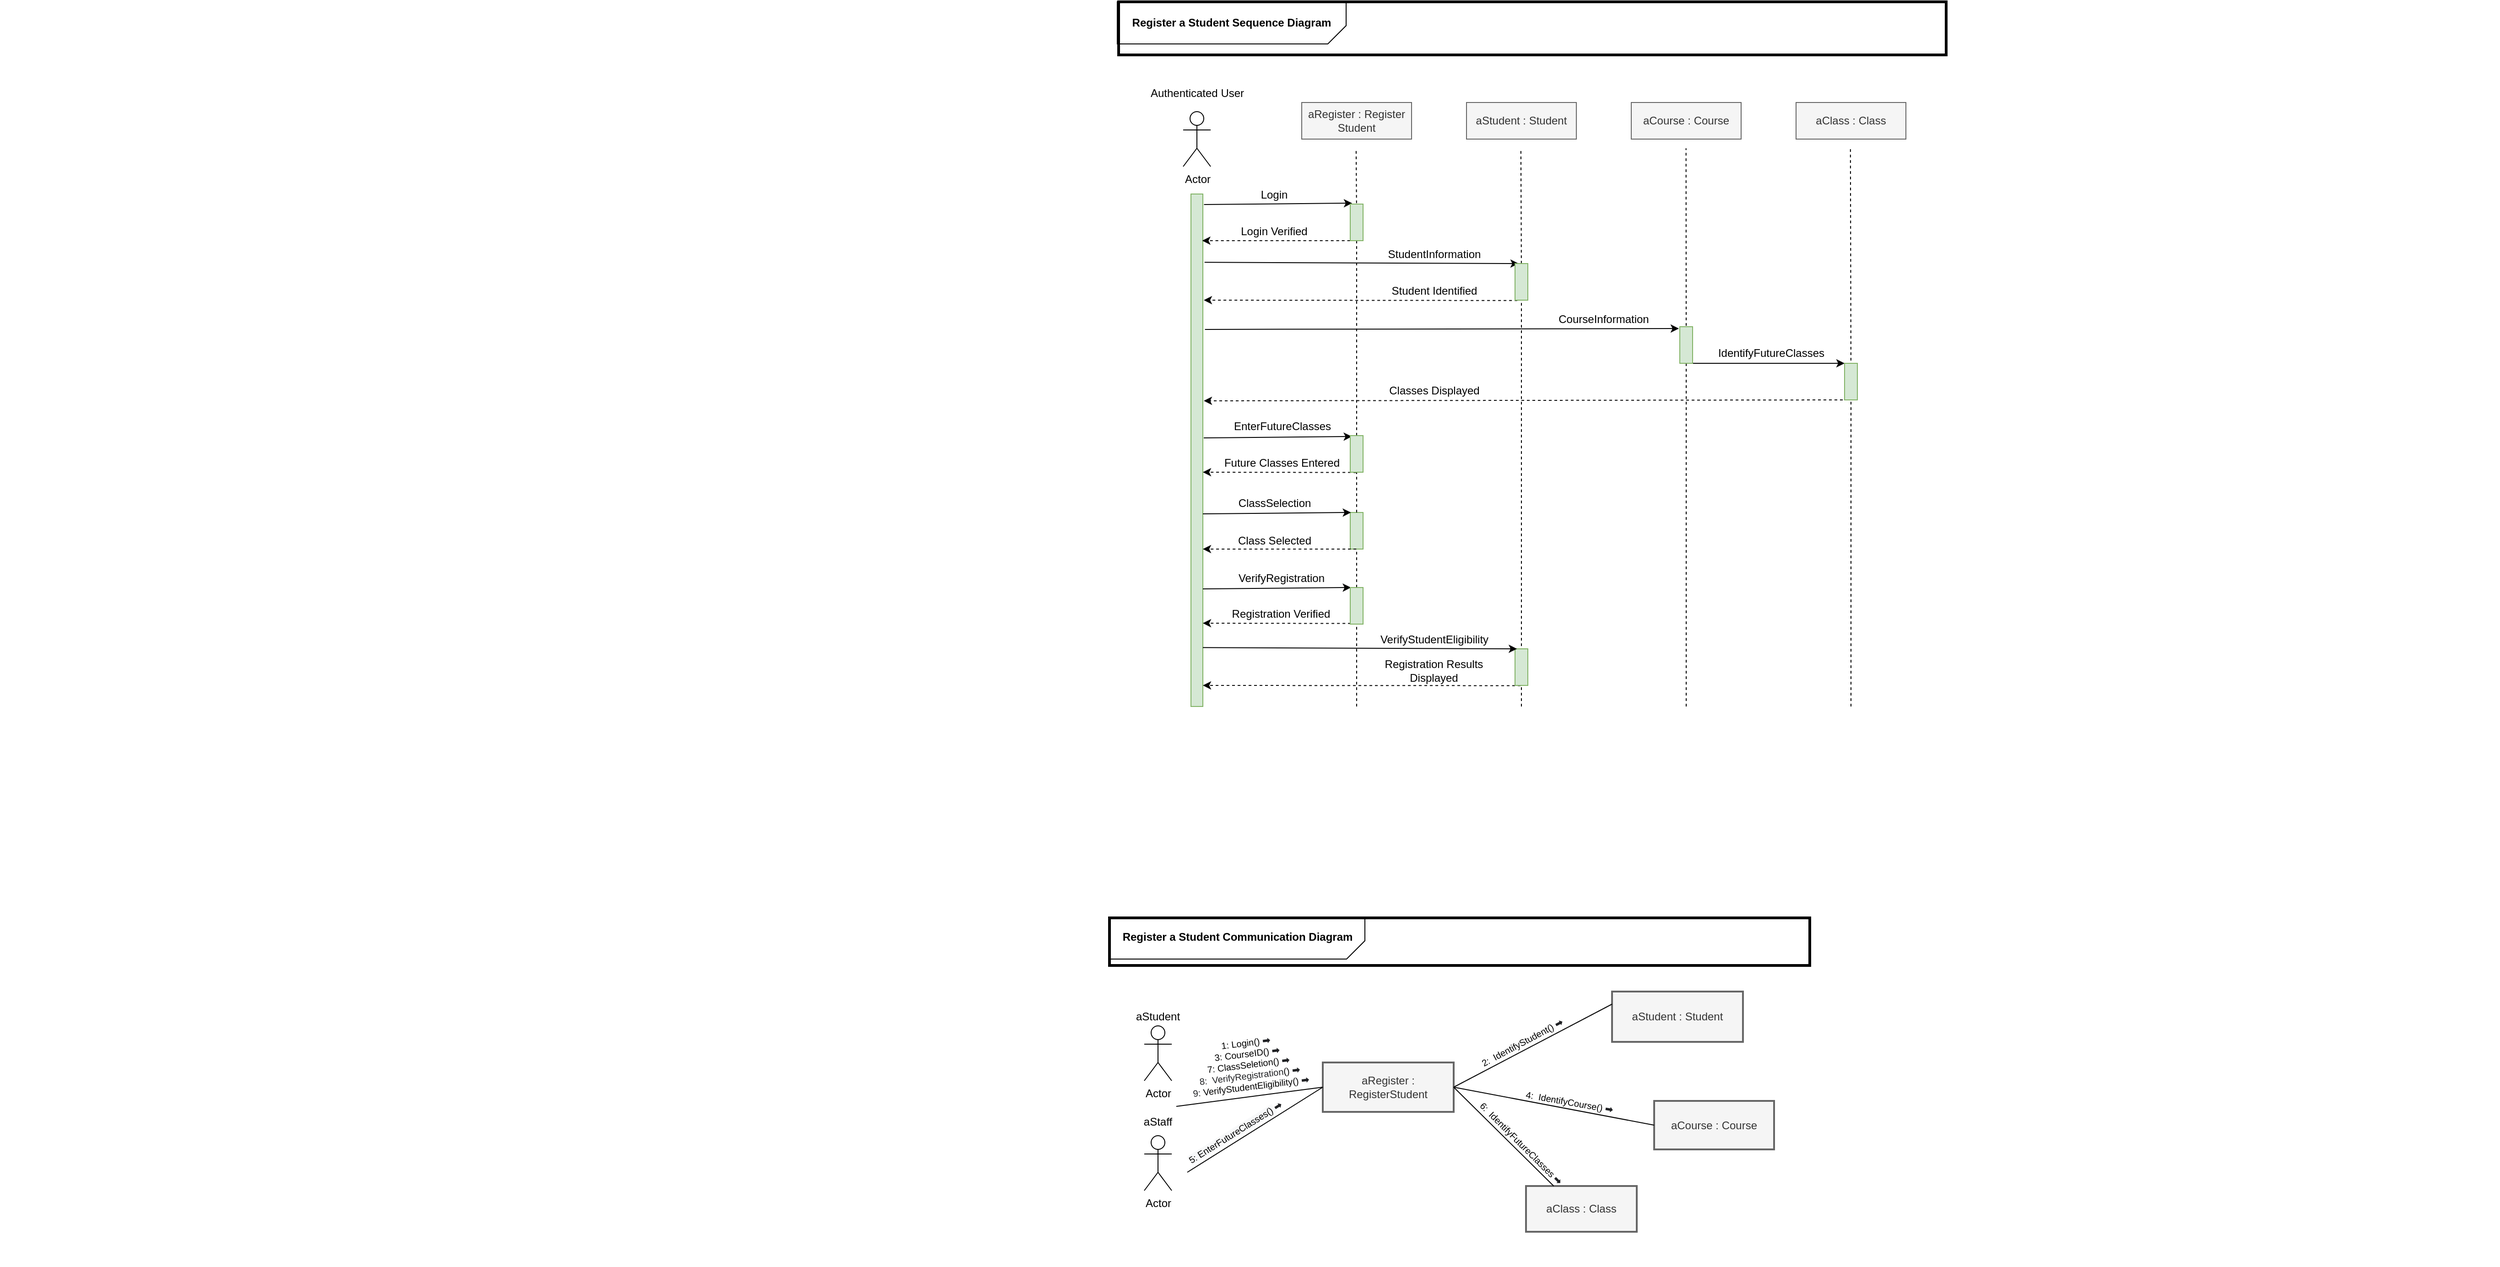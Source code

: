 <mxfile version="14.0.1" type="github">
  <diagram id="WgGNXocE23IqrcMPY2u2" name="Page-1">
    <mxGraphModel dx="4216" dy="573" grid="1" gridSize="10" guides="1" tooltips="1" connect="1" arrows="1" fold="1" page="1" pageScale="1" pageWidth="3300" pageHeight="2339" math="0" shadow="0">
      <root>
        <mxCell id="0" />
        <mxCell id="1" parent="0" />
        <mxCell id="3fiQfD3PMQG2XW41a9uW-1" value="Actor" style="shape=umlActor;verticalLabelPosition=bottom;verticalAlign=top;html=1;outlineConnect=0;" vertex="1" parent="1">
          <mxGeometry x="290.5" y="220" width="30" height="60" as="geometry" />
        </mxCell>
        <mxCell id="3fiQfD3PMQG2XW41a9uW-2" value="Authenticated User" style="text;html=1;strokeColor=none;fillColor=none;align=center;verticalAlign=middle;whiteSpace=wrap;rounded=0;" vertex="1" parent="1">
          <mxGeometry x="226.5" y="190" width="158" height="20" as="geometry" />
        </mxCell>
        <mxCell id="3fiQfD3PMQG2XW41a9uW-3" value="aRegister : Register Student" style="rounded=0;whiteSpace=wrap;html=1;fillColor=#f5f5f5;strokeColor=#666666;fontColor=#333333;" vertex="1" parent="1">
          <mxGeometry x="420" y="210" width="120" height="40" as="geometry" />
        </mxCell>
        <mxCell id="3fiQfD3PMQG2XW41a9uW-4" value="aStudent : Student" style="rounded=0;whiteSpace=wrap;html=1;fillColor=#f5f5f5;strokeColor=#666666;fontColor=#333333;" vertex="1" parent="1">
          <mxGeometry x="600" y="210" width="120" height="40" as="geometry" />
        </mxCell>
        <mxCell id="3fiQfD3PMQG2XW41a9uW-5" value="aClass : Class" style="rounded=0;whiteSpace=wrap;html=1;fillColor=#f5f5f5;strokeColor=#666666;fontColor=#333333;" vertex="1" parent="1">
          <mxGeometry x="960" y="210" width="120" height="40" as="geometry" />
        </mxCell>
        <mxCell id="3fiQfD3PMQG2XW41a9uW-8" value="" style="endArrow=none;dashed=1;html=1;" edge="1" parent="1">
          <mxGeometry width="50" height="50" relative="1" as="geometry">
            <mxPoint x="479.882" y="320" as="sourcePoint" />
            <mxPoint x="479.41" y="260" as="targetPoint" />
          </mxGeometry>
        </mxCell>
        <mxCell id="3fiQfD3PMQG2XW41a9uW-9" value="" style="endArrow=none;dashed=1;html=1;" edge="1" parent="1">
          <mxGeometry width="50" height="50" relative="1" as="geometry">
            <mxPoint x="659.937" y="386" as="sourcePoint" />
            <mxPoint x="659.41" y="260" as="targetPoint" />
          </mxGeometry>
        </mxCell>
        <mxCell id="3fiQfD3PMQG2XW41a9uW-10" value="" style="endArrow=none;dashed=1;html=1;" edge="1" parent="1">
          <mxGeometry width="50" height="50" relative="1" as="geometry">
            <mxPoint x="839.984" y="460" as="sourcePoint" />
            <mxPoint x="839.82" y="260" as="targetPoint" />
          </mxGeometry>
        </mxCell>
        <mxCell id="3fiQfD3PMQG2XW41a9uW-11" value="aCourse : Course" style="rounded=0;whiteSpace=wrap;html=1;fillColor=#f5f5f5;strokeColor=#666666;fontColor=#333333;" vertex="1" parent="1">
          <mxGeometry x="780" y="210" width="120" height="40" as="geometry" />
        </mxCell>
        <mxCell id="3fiQfD3PMQG2XW41a9uW-12" value="" style="endArrow=none;dashed=1;html=1;" edge="1" parent="1">
          <mxGeometry width="50" height="50" relative="1" as="geometry">
            <mxPoint x="1019.959" y="498" as="sourcePoint" />
            <mxPoint x="1019.41" y="260" as="targetPoint" />
          </mxGeometry>
        </mxCell>
        <mxCell id="3fiQfD3PMQG2XW41a9uW-18" value="" style="endArrow=classic;html=1;exitX=1.024;exitY=0.024;exitDx=0;exitDy=0;exitPerimeter=0;entryX=0;entryY=0;entryDx=0;entryDy=0;" edge="1" parent="1">
          <mxGeometry width="50" height="50" relative="1" as="geometry">
            <mxPoint x="313.24" y="321.52" as="sourcePoint" />
            <mxPoint x="475" y="320" as="targetPoint" />
          </mxGeometry>
        </mxCell>
        <mxCell id="3fiQfD3PMQG2XW41a9uW-21" value="Login" style="text;html=1;strokeColor=none;fillColor=none;align=center;verticalAlign=middle;whiteSpace=wrap;rounded=0;" vertex="1" parent="1">
          <mxGeometry x="370" y="301" width="40" height="20" as="geometry" />
        </mxCell>
        <mxCell id="3fiQfD3PMQG2XW41a9uW-22" value="StudentInformation" style="text;html=1;strokeColor=none;fillColor=none;align=center;verticalAlign=middle;whiteSpace=wrap;rounded=0;" vertex="1" parent="1">
          <mxGeometry x="500" y="366" width="130" height="20" as="geometry" />
        </mxCell>
        <mxCell id="3fiQfD3PMQG2XW41a9uW-23" value="" style="endArrow=classic;html=1;exitX=1.086;exitY=0.166;exitDx=0;exitDy=0;exitPerimeter=0;" edge="1" parent="1">
          <mxGeometry width="50" height="50" relative="1" as="geometry">
            <mxPoint x="313.86" y="384.68" as="sourcePoint" />
            <mxPoint x="657" y="386" as="targetPoint" />
          </mxGeometry>
        </mxCell>
        <mxCell id="3fiQfD3PMQG2XW41a9uW-25" value="" style="endArrow=none;dashed=1;html=1;" edge="1" parent="1">
          <mxGeometry width="50" height="50" relative="1" as="geometry">
            <mxPoint x="660" y="870" as="sourcePoint" />
            <mxPoint x="660" y="410" as="targetPoint" />
          </mxGeometry>
        </mxCell>
        <mxCell id="3fiQfD3PMQG2XW41a9uW-26" value="" style="endArrow=classic;html=1;dashed=1;entryX=0.943;entryY=0.145;entryDx=0;entryDy=0;entryPerimeter=0;" edge="1" parent="1">
          <mxGeometry width="50" height="50" relative="1" as="geometry">
            <mxPoint x="655.57" y="426.4" as="sourcePoint" />
            <mxPoint x="313.0" y="426.0" as="targetPoint" />
          </mxGeometry>
        </mxCell>
        <mxCell id="3fiQfD3PMQG2XW41a9uW-27" value="Student Identified" style="text;html=1;strokeColor=none;fillColor=none;align=center;verticalAlign=middle;whiteSpace=wrap;rounded=0;" vertex="1" parent="1">
          <mxGeometry x="500" y="406" width="130" height="20" as="geometry" />
        </mxCell>
        <mxCell id="3fiQfD3PMQG2XW41a9uW-30" value="" style="endArrow=none;dashed=1;html=1;" edge="1" parent="1">
          <mxGeometry width="50" height="50" relative="1" as="geometry">
            <mxPoint x="839.325" y="480" as="sourcePoint" />
            <mxPoint x="839.325" y="480" as="targetPoint" />
          </mxGeometry>
        </mxCell>
        <mxCell id="3fiQfD3PMQG2XW41a9uW-33" value="" style="endArrow=none;dashed=1;html=1;" edge="1" parent="1">
          <mxGeometry width="50" height="50" relative="1" as="geometry">
            <mxPoint x="480" y="574" as="sourcePoint" />
            <mxPoint x="480" y="350" as="targetPoint" />
          </mxGeometry>
        </mxCell>
        <mxCell id="3fiQfD3PMQG2XW41a9uW-34" value="" style="endArrow=classic;html=1;exitX=1.229;exitY=0.296;exitDx=0;exitDy=0;exitPerimeter=0;entryX=0;entryY=0;entryDx=0;entryDy=0;" edge="1" parent="1">
          <mxGeometry width="50" height="50" relative="1" as="geometry">
            <mxPoint x="314.29" y="457.96" as="sourcePoint" />
            <mxPoint x="832" y="457.0" as="targetPoint" />
          </mxGeometry>
        </mxCell>
        <mxCell id="3fiQfD3PMQG2XW41a9uW-42" value="EnterFutureClasses" style="text;html=1;strokeColor=none;fillColor=none;align=center;verticalAlign=middle;whiteSpace=wrap;rounded=0;" vertex="1" parent="1">
          <mxGeometry x="338.5" y="554" width="120" height="20" as="geometry" />
        </mxCell>
        <mxCell id="3fiQfD3PMQG2XW41a9uW-44" value="Classes Displayed" style="text;html=1;strokeColor=none;fillColor=none;align=center;verticalAlign=middle;whiteSpace=wrap;rounded=0;" vertex="1" parent="1">
          <mxGeometry x="500" y="514" width="130" height="21" as="geometry" />
        </mxCell>
        <mxCell id="3fiQfD3PMQG2XW41a9uW-50" value="" style="endArrow=none;dashed=1;html=1;" edge="1" parent="1">
          <mxGeometry width="50" height="50" relative="1" as="geometry">
            <mxPoint x="480" y="740" as="sourcePoint" />
            <mxPoint x="480" y="679" as="targetPoint" />
          </mxGeometry>
        </mxCell>
        <mxCell id="3fiQfD3PMQG2XW41a9uW-51" value="ClassSelection" style="text;html=1;strokeColor=none;fillColor=none;align=center;verticalAlign=middle;whiteSpace=wrap;rounded=0;" vertex="1" parent="1">
          <mxGeometry x="352.5" y="638" width="75" height="20" as="geometry" />
        </mxCell>
        <mxCell id="3fiQfD3PMQG2XW41a9uW-53" value="Class Selected" style="text;html=1;strokeColor=none;fillColor=none;align=center;verticalAlign=middle;whiteSpace=wrap;rounded=0;" vertex="1" parent="1">
          <mxGeometry x="347.5" y="679" width="85" height="20" as="geometry" />
        </mxCell>
        <mxCell id="3fiQfD3PMQG2XW41a9uW-54" value="CourseInformation" style="text;html=1;strokeColor=none;fillColor=none;align=center;verticalAlign=middle;whiteSpace=wrap;rounded=0;" vertex="1" parent="1">
          <mxGeometry x="685" y="437" width="130" height="20" as="geometry" />
        </mxCell>
        <mxCell id="3fiQfD3PMQG2XW41a9uW-55" value="IdentifyFutureClasses" style="text;html=1;strokeColor=none;fillColor=none;align=center;verticalAlign=middle;whiteSpace=wrap;rounded=0;" vertex="1" parent="1">
          <mxGeometry x="868" y="474" width="130" height="20" as="geometry" />
        </mxCell>
        <mxCell id="3fiQfD3PMQG2XW41a9uW-59" value="Registration Results Displayed" style="text;html=1;strokeColor=none;fillColor=none;align=center;verticalAlign=middle;whiteSpace=wrap;rounded=0;" vertex="1" parent="1">
          <mxGeometry x="486.38" y="821" width="157.25" height="20" as="geometry" />
        </mxCell>
        <mxCell id="3fiQfD3PMQG2XW41a9uW-61" value="VerifyRegistration" style="text;html=1;strokeColor=none;fillColor=none;align=center;verticalAlign=middle;whiteSpace=wrap;rounded=0;" vertex="1" parent="1">
          <mxGeometry x="343.37" y="720" width="110.25" height="20" as="geometry" />
        </mxCell>
        <mxCell id="3fiQfD3PMQG2XW41a9uW-62" value="Register a Student Sequence Diagram" style="text;html=1;strokeColor=none;fillColor=none;align=center;verticalAlign=middle;whiteSpace=wrap;rounded=0;fontStyle=1" vertex="1" parent="1">
          <mxGeometry x="206" y="113" width="275" height="20" as="geometry" />
        </mxCell>
        <mxCell id="3fiQfD3PMQG2XW41a9uW-63" value="" style="rounded=0;whiteSpace=wrap;html=1;fillColor=none;strokeWidth=3;" vertex="1" parent="1">
          <mxGeometry x="220" y="100" width="904" height="58" as="geometry" />
        </mxCell>
        <mxCell id="3fiQfD3PMQG2XW41a9uW-64" value="" style="rounded=0;whiteSpace=wrap;html=1;fillColor=#d5e8d4;strokeColor=#82b366;" vertex="1" parent="1">
          <mxGeometry x="299" y="310" width="13" height="560" as="geometry" />
        </mxCell>
        <mxCell id="3fiQfD3PMQG2XW41a9uW-65" value="" style="verticalLabelPosition=bottom;verticalAlign=top;html=1;shape=card;whiteSpace=wrap;size=20;arcSize=12;strokeWidth=1;fillColor=none;direction=west;" vertex="1" parent="1">
          <mxGeometry x="218.5" y="100" width="250" height="46" as="geometry" />
        </mxCell>
        <mxCell id="3fiQfD3PMQG2XW41a9uW-70" value="Register a Student Communication Diagram" style="text;html=1;strokeColor=none;fillColor=none;align=center;verticalAlign=middle;whiteSpace=wrap;rounded=0;fontStyle=1" vertex="1" parent="1">
          <mxGeometry x="218" y="1112" width="264" height="20" as="geometry" />
        </mxCell>
        <mxCell id="3fiQfD3PMQG2XW41a9uW-71" value="Actor" style="shape=umlActor;verticalLabelPosition=bottom;verticalAlign=top;html=1;outlineConnect=0;" vertex="1" parent="1">
          <mxGeometry x="248" y="1219" width="30" height="60" as="geometry" />
        </mxCell>
        <mxCell id="3fiQfD3PMQG2XW41a9uW-72" value="Actor" style="shape=umlActor;verticalLabelPosition=bottom;verticalAlign=top;html=1;outlineConnect=0;" vertex="1" parent="1">
          <mxGeometry x="248" y="1339" width="30" height="60" as="geometry" />
        </mxCell>
        <mxCell id="3fiQfD3PMQG2XW41a9uW-73" value="aStudent" style="text;html=1;strokeColor=none;fillColor=none;align=center;verticalAlign=middle;whiteSpace=wrap;rounded=0;" vertex="1" parent="1">
          <mxGeometry x="243" y="1199" width="40" height="20" as="geometry" />
        </mxCell>
        <mxCell id="3fiQfD3PMQG2XW41a9uW-74" value="aStaff" style="text;html=1;strokeColor=none;fillColor=none;align=center;verticalAlign=middle;whiteSpace=wrap;rounded=0;" vertex="1" parent="1">
          <mxGeometry x="243" y="1314" width="40" height="20" as="geometry" />
        </mxCell>
        <mxCell id="3fiQfD3PMQG2XW41a9uW-75" value="aRegister : RegisterStudent" style="rounded=0;whiteSpace=wrap;html=1;strokeWidth=2;fillColor=#f5f5f5;strokeColor=#666666;fontColor=#333333;" vertex="1" parent="1">
          <mxGeometry x="443" y="1259" width="143" height="54" as="geometry" />
        </mxCell>
        <mxCell id="3fiQfD3PMQG2XW41a9uW-76" value="aStudent : Student" style="rounded=0;whiteSpace=wrap;html=1;strokeWidth=2;fillColor=#f5f5f5;strokeColor=#666666;fontColor=#333333;" vertex="1" parent="1">
          <mxGeometry x="759" y="1181.5" width="143" height="55" as="geometry" />
        </mxCell>
        <mxCell id="3fiQfD3PMQG2XW41a9uW-77" value="aCourse : Course" style="rounded=0;whiteSpace=wrap;html=1;strokeWidth=2;fillColor=#f5f5f5;strokeColor=#666666;fontColor=#333333;" vertex="1" parent="1">
          <mxGeometry x="805" y="1301" width="131" height="53" as="geometry" />
        </mxCell>
        <mxCell id="3fiQfD3PMQG2XW41a9uW-78" value="aClass : Class" style="rounded=0;whiteSpace=wrap;html=1;strokeWidth=2;fillColor=#f5f5f5;strokeColor=#666666;fontColor=#333333;" vertex="1" parent="1">
          <mxGeometry x="665" y="1394" width="121" height="50" as="geometry" />
        </mxCell>
        <mxCell id="3fiQfD3PMQG2XW41a9uW-79" value="" style="verticalLabelPosition=bottom;verticalAlign=top;html=1;shape=card;whiteSpace=wrap;size=20;arcSize=12;strokeWidth=1;fillColor=none;direction=west;" vertex="1" parent="1">
          <mxGeometry x="210" y="1100" width="279" height="46" as="geometry" />
        </mxCell>
        <mxCell id="3fiQfD3PMQG2XW41a9uW-80" value="" style="endArrow=none;html=1;entryX=0;entryY=0.25;entryDx=0;entryDy=0;exitX=1;exitY=0.5;exitDx=0;exitDy=0;" edge="1" parent="1" source="3fiQfD3PMQG2XW41a9uW-75" target="3fiQfD3PMQG2XW41a9uW-76">
          <mxGeometry width="50" height="50" relative="1" as="geometry">
            <mxPoint x="622" y="1159" as="sourcePoint" />
            <mxPoint x="584" y="1291" as="targetPoint" />
          </mxGeometry>
        </mxCell>
        <mxCell id="3fiQfD3PMQG2XW41a9uW-81" value="2: &amp;nbsp;IdentifyStudent()&amp;nbsp;&lt;b style=&quot;font-size: 10px ; color: rgb(32 , 33 , 36) ; font-family: &amp;#34;arial&amp;#34; , sans-serif ; text-align: left&quot;&gt;➡&lt;/b&gt;" style="text;html=1;strokeColor=none;fillColor=none;align=center;verticalAlign=middle;whiteSpace=wrap;rounded=0;rotation=332;fontSize=10;" vertex="1" parent="1">
          <mxGeometry x="600" y="1227.5" width="121" height="18" as="geometry" />
        </mxCell>
        <mxCell id="3fiQfD3PMQG2XW41a9uW-82" value="" style="endArrow=none;html=1;entryX=0;entryY=0.5;entryDx=0;entryDy=0;" edge="1" parent="1" target="3fiQfD3PMQG2XW41a9uW-75">
          <mxGeometry width="50" height="50" relative="1" as="geometry">
            <mxPoint x="283" y="1307" as="sourcePoint" />
            <mxPoint x="416" y="1259" as="targetPoint" />
          </mxGeometry>
        </mxCell>
        <mxCell id="3fiQfD3PMQG2XW41a9uW-83" value="&lt;div&gt;&lt;font style=&quot;font-size: 10px&quot;&gt;1: Login()&amp;nbsp;&lt;b style=&quot;color: rgb(32 , 33 , 36) ; font-family: &amp;#34;arial&amp;#34; , sans-serif&quot;&gt;➡&lt;/b&gt;&lt;/font&gt;&lt;/div&gt;&lt;div&gt;&lt;font style=&quot;font-size: 10px&quot;&gt;3: CourseID()&amp;nbsp;&lt;b style=&quot;color: rgb(32 , 33 , 36) ; font-family: &amp;#34;arial&amp;#34; , sans-serif&quot;&gt;➡&lt;/b&gt;&lt;/font&gt;&lt;/div&gt;&lt;div&gt;&lt;font style=&quot;font-size: 10px&quot;&gt;7: ClassSeletion()&amp;nbsp;&lt;span style=&quot;color: rgb(32 , 33 , 36) ; font-family: &amp;#34;arial&amp;#34; , sans-serif&quot;&gt;&lt;b&gt;➡&lt;/b&gt;&lt;/span&gt;&lt;/font&gt;&lt;/div&gt;&lt;font style=&quot;font-size: 10px&quot;&gt;&lt;span style=&quot;color: rgb(32 , 33 , 36) ; font-family: &amp;#34;arial&amp;#34; , sans-serif&quot;&gt;&lt;div&gt;8:&lt;b&gt; &lt;/b&gt;&amp;nbsp;&lt;font color=&quot;#202124&quot; face=&quot;arial, sans-serif&quot; style=&quot;font-size: 10px&quot;&gt;VerifyRegistration&lt;/font&gt;&lt;span style=&quot;color: rgb(0 , 0 , 0) ; font-family: &amp;#34;helvetica&amp;#34;&quot;&gt;()&amp;nbsp;&lt;/span&gt;&lt;b style=&quot;color: rgb(0 , 0 , 0) ; font-family: &amp;#34;helvetica&amp;#34;&quot;&gt;&lt;font color=&quot;#202124&quot; face=&quot;arial, sans-serif&quot; style=&quot;font-size: 10px&quot;&gt;➡&lt;/font&gt;&lt;/b&gt;&lt;/div&gt;&lt;/span&gt;&lt;b&gt;&lt;div&gt;&lt;div&gt;&lt;b&gt;&lt;div style=&quot;display: inline&quot;&gt;&lt;span style=&quot;font-weight: normal&quot;&gt;&lt;font color=&quot;#202124&quot; face=&quot;arial, sans-serif&quot; style=&quot;font-size: 10px&quot;&gt;9:&amp;nbsp;&lt;/font&gt;&lt;/span&gt;&lt;span style=&quot;font-weight: normal&quot;&gt;VerifyStudentEligibility&lt;/span&gt;&lt;b&gt;&lt;div style=&quot;display: inline&quot;&gt;&lt;span style=&quot;font-family: &amp;#34;helvetica&amp;#34; ; font-weight: normal&quot;&gt;()&amp;nbsp;&lt;/span&gt;&lt;b style=&quot;color: rgb(32 , 33 , 36) ; font-family: &amp;#34;arial&amp;#34; , sans-serif&quot;&gt;➡&lt;/b&gt;&lt;/div&gt;&lt;/b&gt;&lt;/div&gt;&lt;/b&gt;&lt;/div&gt;&lt;/div&gt;&lt;/b&gt;&lt;span style=&quot;color: rgba(0 , 0 , 0 , 0) ; font-family: monospace&quot;&gt;&lt;div&gt;%3CmxGraphModel%3E%3Croot%3E%3CmxCell%20id%3D%220%22%2F%3E%3CmxCell%20id%3D%221%22%20parent%3D%220%22%2F%3E%3CmxCell%20id%3D%222%22%20value%3D%222%3A%20%26amp%3Bnbsp%3BIdentifyStudent%26amp%3Bnbsp%3B%26lt%3Bb%20style%3D%26quot%3Bfont-size%3A%2010px%3B%20color%3A%20rgb(32%2C%2033%2C%2036)%3B%20font-family%3A%20arial%2C%20sans-serif%3B%20text-align%3A%20left%3B%26quot%3B%26gt%3B%E2%9E%A1%26lt%3B%2Fb%26gt%3B%22%20style%3D%22text%3Bhtml%3D1%3BstrokeColor%3Dnone%3BfillColor%3Dnone%3Balign%3Dcenter%3BverticalAlign%3Dmiddle%3BwhiteSpace%3Dwrap%3Brounded%3D0%3Brotation%3D12%3BfontSize%3D10%3B%22%20vertex%3D%221%22%20parent%3D%221%22%3E%3CmxGeometry%20x%3D%221749%22%20y%3D%22143%22%20width%3D%22121%22%20height%3D%2220%22%20as%3D%22geometry%22%2F%3E%3C%2FmxCell%3E%3C%2Froot%3E%3C%2FmxGraphModel%3E&lt;/div&gt;&lt;/span&gt;&lt;/font&gt;" style="text;html=1;strokeColor=none;fillColor=none;align=center;verticalAlign=middle;whiteSpace=wrap;rounded=0;rotation=353;fontSize=10;" vertex="1" parent="1">
          <mxGeometry x="283" y="1246.19" width="160" height="52.81" as="geometry" />
        </mxCell>
        <mxCell id="3fiQfD3PMQG2XW41a9uW-84" value="" style="endArrow=none;html=1;fontSize=10;entryX=1;entryY=0.5;entryDx=0;entryDy=0;exitX=0.25;exitY=0;exitDx=0;exitDy=0;" edge="1" parent="1" source="3fiQfD3PMQG2XW41a9uW-78" target="3fiQfD3PMQG2XW41a9uW-75">
          <mxGeometry width="50" height="50" relative="1" as="geometry">
            <mxPoint x="534" y="1341" as="sourcePoint" />
            <mxPoint x="584" y="1291" as="targetPoint" />
          </mxGeometry>
        </mxCell>
        <mxCell id="3fiQfD3PMQG2XW41a9uW-85" value="6: &amp;nbsp;IdentifyFutureClasses&amp;nbsp;&lt;b style=&quot;font-size: 10px ; color: rgb(32 , 33 , 36) ; font-family: &amp;#34;arial&amp;#34; , sans-serif ; text-align: left&quot;&gt;➡&lt;/b&gt;" style="text;html=1;strokeColor=none;fillColor=none;align=center;verticalAlign=middle;whiteSpace=wrap;rounded=0;rotation=45;fontSize=10;" vertex="1" parent="1">
          <mxGeometry x="590.5" y="1337" width="138" height="20" as="geometry" />
        </mxCell>
        <mxCell id="3fiQfD3PMQG2XW41a9uW-86" value="4: &amp;nbsp;IdentifyCourse()&amp;nbsp;&lt;b style=&quot;font-size: 10px ; color: rgb(32 , 33 , 36) ; font-family: &amp;#34;arial&amp;#34; , sans-serif ; text-align: left&quot;&gt;➡&lt;/b&gt;" style="text;html=1;strokeColor=none;fillColor=none;align=center;verticalAlign=middle;whiteSpace=wrap;rounded=0;rotation=10;fontSize=10;" vertex="1" parent="1">
          <mxGeometry x="652" y="1292" width="121" height="20" as="geometry" />
        </mxCell>
        <mxCell id="3fiQfD3PMQG2XW41a9uW-87" value="" style="endArrow=none;html=1;fontSize=10;exitX=1;exitY=0.5;exitDx=0;exitDy=0;entryX=0;entryY=0.5;entryDx=0;entryDy=0;" edge="1" parent="1" source="3fiQfD3PMQG2XW41a9uW-75" target="3fiQfD3PMQG2XW41a9uW-77">
          <mxGeometry width="50" height="50" relative="1" as="geometry">
            <mxPoint x="589.0" y="1220" as="sourcePoint" />
            <mxPoint x="814.5" y="1274" as="targetPoint" />
          </mxGeometry>
        </mxCell>
        <mxCell id="3fiQfD3PMQG2XW41a9uW-88" value="" style="endArrow=none;html=1;fontSize=10;entryX=0;entryY=0.5;entryDx=0;entryDy=0;" edge="1" parent="1" target="3fiQfD3PMQG2XW41a9uW-75">
          <mxGeometry width="50" height="50" relative="1" as="geometry">
            <mxPoint x="295" y="1379" as="sourcePoint" />
            <mxPoint x="413" y="1294" as="targetPoint" />
          </mxGeometry>
        </mxCell>
        <mxCell id="3fiQfD3PMQG2XW41a9uW-89" value="&lt;span style=&quot;color: rgb(0, 0, 0); font-family: helvetica; font-size: 10px; font-style: normal; font-weight: normal; letter-spacing: normal; text-align: center; text-indent: 0px; text-transform: none; word-spacing: 0px; background-color: rgb(248, 249, 250); text-decoration: none; display: inline; float: none;&quot;&gt;5: EnterFutureClasses()&amp;nbsp;&lt;/span&gt;&lt;b style=&quot;font-size: 10px; font-style: normal; letter-spacing: normal; text-indent: 0px; text-transform: none; word-spacing: 0px; text-decoration: none; color: rgb(32, 33, 36); font-family: arial, sans-serif; text-align: left;&quot;&gt;➡&lt;/b&gt;" style="text;whiteSpace=wrap;html=1;fontSize=10;rotation=328;" vertex="1" parent="1">
          <mxGeometry x="286" y="1322" width="127.26" height="23.09" as="geometry" />
        </mxCell>
        <mxCell id="3fiQfD3PMQG2XW41a9uW-90" value="" style="rounded=0;whiteSpace=wrap;html=1;strokeWidth=3;fontSize=10;fillColor=none;" vertex="1" parent="1">
          <mxGeometry x="210" y="1101" width="765" height="52" as="geometry" />
        </mxCell>
        <mxCell id="3fiQfD3PMQG2XW41a9uW-93" value="" style="endArrow=classic;html=1;dashed=1;entryX=0.943;entryY=0.145;entryDx=0;entryDy=0;entryPerimeter=0;" edge="1" parent="1">
          <mxGeometry width="50" height="50" relative="1" as="geometry">
            <mxPoint x="478.82" y="361" as="sourcePoint" />
            <mxPoint x="311.25" y="361.0" as="targetPoint" />
          </mxGeometry>
        </mxCell>
        <mxCell id="3fiQfD3PMQG2XW41a9uW-94" value="Login Verified" style="text;html=1;strokeColor=none;fillColor=none;align=center;verticalAlign=middle;whiteSpace=wrap;rounded=0;" vertex="1" parent="1">
          <mxGeometry x="340" y="341" width="100" height="20" as="geometry" />
        </mxCell>
        <mxCell id="3fiQfD3PMQG2XW41a9uW-99" value="" style="endArrow=classic;html=1;dashed=1;entryX=1.229;entryY=0.69;entryDx=0;entryDy=0;entryPerimeter=0;" edge="1" parent="1">
          <mxGeometry width="50" height="50" relative="1" as="geometry">
            <mxPoint x="659" y="847.23" as="sourcePoint" />
            <mxPoint x="312.0" y="847.0" as="targetPoint" />
          </mxGeometry>
        </mxCell>
        <mxCell id="3fiQfD3PMQG2XW41a9uW-104" value="VerifyStudentEligibility" style="text;html=1;strokeColor=none;fillColor=none;align=center;verticalAlign=middle;whiteSpace=wrap;rounded=0;" vertex="1" parent="1">
          <mxGeometry x="500" y="787" width="130" height="20" as="geometry" />
        </mxCell>
        <mxCell id="3fiQfD3PMQG2XW41a9uW-120" value="" style="endArrow=none;dashed=1;html=1;entryX=0.5;entryY=1;entryDx=0;entryDy=0;" edge="1" parent="1">
          <mxGeometry width="50" height="50" relative="1" as="geometry">
            <mxPoint x="840" y="870" as="sourcePoint" />
            <mxPoint x="840" y="490" as="targetPoint" />
          </mxGeometry>
        </mxCell>
        <mxCell id="3fiQfD3PMQG2XW41a9uW-132" value="" style="endArrow=classic;html=1;dashed=1;" edge="1" parent="1">
          <mxGeometry width="50" height="50" relative="1" as="geometry">
            <mxPoint x="1011" y="535" as="sourcePoint" />
            <mxPoint x="313" y="536" as="targetPoint" />
          </mxGeometry>
        </mxCell>
        <mxCell id="3fiQfD3PMQG2XW41a9uW-134" value="" style="endArrow=none;dashed=1;html=1;" edge="1" parent="1">
          <mxGeometry width="50" height="50" relative="1" as="geometry">
            <mxPoint x="1020" y="870" as="sourcePoint" />
            <mxPoint x="1020" y="534.0" as="targetPoint" />
          </mxGeometry>
        </mxCell>
        <mxCell id="3fiQfD3PMQG2XW41a9uW-139" value="" style="endArrow=classic;html=1;exitX=1;exitY=1;exitDx=0;exitDy=0;" edge="1" parent="1">
          <mxGeometry width="50" height="50" relative="1" as="geometry">
            <mxPoint x="847" y="495.0" as="sourcePoint" />
            <mxPoint x="1013" y="495" as="targetPoint" />
          </mxGeometry>
        </mxCell>
        <mxCell id="3fiQfD3PMQG2XW41a9uW-140" value="" style="rounded=0;whiteSpace=wrap;html=1;fillColor=#d5e8d4;strokeColor=#82b366;" vertex="1" parent="1">
          <mxGeometry x="833" y="455" width="14" height="40" as="geometry" />
        </mxCell>
        <mxCell id="3fiQfD3PMQG2XW41a9uW-141" value="" style="rounded=0;whiteSpace=wrap;html=1;fillColor=#d5e8d4;strokeColor=#82b366;" vertex="1" parent="1">
          <mxGeometry x="1013" y="495" width="14" height="40" as="geometry" />
        </mxCell>
        <mxCell id="3fiQfD3PMQG2XW41a9uW-142" value="" style="rounded=0;whiteSpace=wrap;html=1;fillColor=#d5e8d4;strokeColor=#82b366;" vertex="1" parent="1">
          <mxGeometry x="653" y="386" width="14" height="40" as="geometry" />
        </mxCell>
        <mxCell id="3fiQfD3PMQG2XW41a9uW-144" value="" style="rounded=0;whiteSpace=wrap;html=1;fillColor=#d5e8d4;strokeColor=#82b366;" vertex="1" parent="1">
          <mxGeometry x="473" y="321" width="14" height="40" as="geometry" />
        </mxCell>
        <mxCell id="3fiQfD3PMQG2XW41a9uW-149" value="" style="endArrow=classic;html=1;exitX=1.024;exitY=0.024;exitDx=0;exitDy=0;exitPerimeter=0;entryX=0;entryY=0;entryDx=0;entryDy=0;" edge="1" parent="1">
          <mxGeometry width="50" height="50" relative="1" as="geometry">
            <mxPoint x="313.0" y="576.52" as="sourcePoint" />
            <mxPoint x="474.76" y="575" as="targetPoint" />
          </mxGeometry>
        </mxCell>
        <mxCell id="3fiQfD3PMQG2XW41a9uW-151" value="" style="rounded=0;whiteSpace=wrap;html=1;fillColor=#d5e8d4;strokeColor=#82b366;" vertex="1" parent="1">
          <mxGeometry x="473" y="658" width="14" height="40" as="geometry" />
        </mxCell>
        <mxCell id="3fiQfD3PMQG2XW41a9uW-156" value="" style="endArrow=none;dashed=1;html=1;" edge="1" parent="1">
          <mxGeometry width="50" height="50" relative="1" as="geometry">
            <mxPoint x="480" y="870" as="sourcePoint" />
            <mxPoint x="480" y="780" as="targetPoint" />
          </mxGeometry>
        </mxCell>
        <mxCell id="3fiQfD3PMQG2XW41a9uW-157" value="" style="endArrow=none;dashed=1;html=1;exitX=0.5;exitY=0;exitDx=0;exitDy=0;" edge="1" parent="1" source="3fiQfD3PMQG2XW41a9uW-151">
          <mxGeometry width="50" height="50" relative="1" as="geometry">
            <mxPoint x="480" y="650" as="sourcePoint" />
            <mxPoint x="480" y="614" as="targetPoint" />
          </mxGeometry>
        </mxCell>
        <mxCell id="3fiQfD3PMQG2XW41a9uW-159" value="Future Classes Entered" style="text;html=1;strokeColor=none;fillColor=none;align=center;verticalAlign=middle;whiteSpace=wrap;rounded=0;" vertex="1" parent="1">
          <mxGeometry x="330" y="594" width="137" height="20" as="geometry" />
        </mxCell>
        <mxCell id="3fiQfD3PMQG2XW41a9uW-165" value="" style="endArrow=classic;html=1;exitX=1.024;exitY=0.024;exitDx=0;exitDy=0;exitPerimeter=0;entryX=0;entryY=0;entryDx=0;entryDy=0;" edge="1" parent="1">
          <mxGeometry width="50" height="50" relative="1" as="geometry">
            <mxPoint x="312" y="659.52" as="sourcePoint" />
            <mxPoint x="473.76" y="658" as="targetPoint" />
          </mxGeometry>
        </mxCell>
        <mxCell id="3fiQfD3PMQG2XW41a9uW-166" value="" style="endArrow=classic;html=1;exitX=1.024;exitY=0.024;exitDx=0;exitDy=0;exitPerimeter=0;entryX=0;entryY=0;entryDx=0;entryDy=0;" edge="1" parent="1">
          <mxGeometry width="50" height="50" relative="1" as="geometry">
            <mxPoint x="312" y="741.52" as="sourcePoint" />
            <mxPoint x="473.76" y="740" as="targetPoint" />
          </mxGeometry>
        </mxCell>
        <mxCell id="3fiQfD3PMQG2XW41a9uW-167" value="" style="endArrow=classic;html=1;dashed=1;entryX=0.943;entryY=0.916;entryDx=0;entryDy=0;entryPerimeter=0;" edge="1" parent="1">
          <mxGeometry width="50" height="50" relative="1" as="geometry">
            <mxPoint x="479.57" y="614.32" as="sourcePoint" />
            <mxPoint x="312" y="614" as="targetPoint" />
          </mxGeometry>
        </mxCell>
        <mxCell id="3fiQfD3PMQG2XW41a9uW-168" value="" style="rounded=0;whiteSpace=wrap;html=1;fillColor=#d5e8d4;strokeColor=#82b366;" vertex="1" parent="1">
          <mxGeometry x="473" y="574" width="14" height="40" as="geometry" />
        </mxCell>
        <mxCell id="3fiQfD3PMQG2XW41a9uW-173" value="" style="endArrow=classic;html=1;dashed=1;entryX=0.943;entryY=0.916;entryDx=0;entryDy=0;entryPerimeter=0;" edge="1" parent="1">
          <mxGeometry width="50" height="50" relative="1" as="geometry">
            <mxPoint x="479.57" y="779.32" as="sourcePoint" />
            <mxPoint x="312" y="779" as="targetPoint" />
          </mxGeometry>
        </mxCell>
        <mxCell id="3fiQfD3PMQG2XW41a9uW-174" value="" style="rounded=0;whiteSpace=wrap;html=1;fillColor=#d5e8d4;strokeColor=#82b366;" vertex="1" parent="1">
          <mxGeometry x="473" y="740" width="14" height="40" as="geometry" />
        </mxCell>
        <mxCell id="3fiQfD3PMQG2XW41a9uW-175" value="Registration Verified" style="text;html=1;strokeColor=none;fillColor=none;align=center;verticalAlign=middle;whiteSpace=wrap;rounded=0;" vertex="1" parent="1">
          <mxGeometry x="341" y="759" width="112.62" height="20" as="geometry" />
        </mxCell>
        <mxCell id="3fiQfD3PMQG2XW41a9uW-176" value="" style="rounded=0;whiteSpace=wrap;html=1;fillColor=#d5e8d4;strokeColor=#82b366;" vertex="1" parent="1">
          <mxGeometry x="653" y="807" width="14" height="40" as="geometry" />
        </mxCell>
        <mxCell id="3fiQfD3PMQG2XW41a9uW-179" value="" style="endArrow=classic;html=1;exitX=1.086;exitY=0.166;exitDx=0;exitDy=0;exitPerimeter=0;" edge="1" parent="1">
          <mxGeometry width="50" height="50" relative="1" as="geometry">
            <mxPoint x="312.0" y="805.68" as="sourcePoint" />
            <mxPoint x="655.14" y="807" as="targetPoint" />
          </mxGeometry>
        </mxCell>
        <mxCell id="3fiQfD3PMQG2XW41a9uW-180" value="" style="endArrow=classic;html=1;dashed=1;entryX=0.943;entryY=0.145;entryDx=0;entryDy=0;entryPerimeter=0;" edge="1" parent="1">
          <mxGeometry width="50" height="50" relative="1" as="geometry">
            <mxPoint x="479.57" y="698" as="sourcePoint" />
            <mxPoint x="312" y="698.0" as="targetPoint" />
          </mxGeometry>
        </mxCell>
      </root>
    </mxGraphModel>
  </diagram>
</mxfile>
